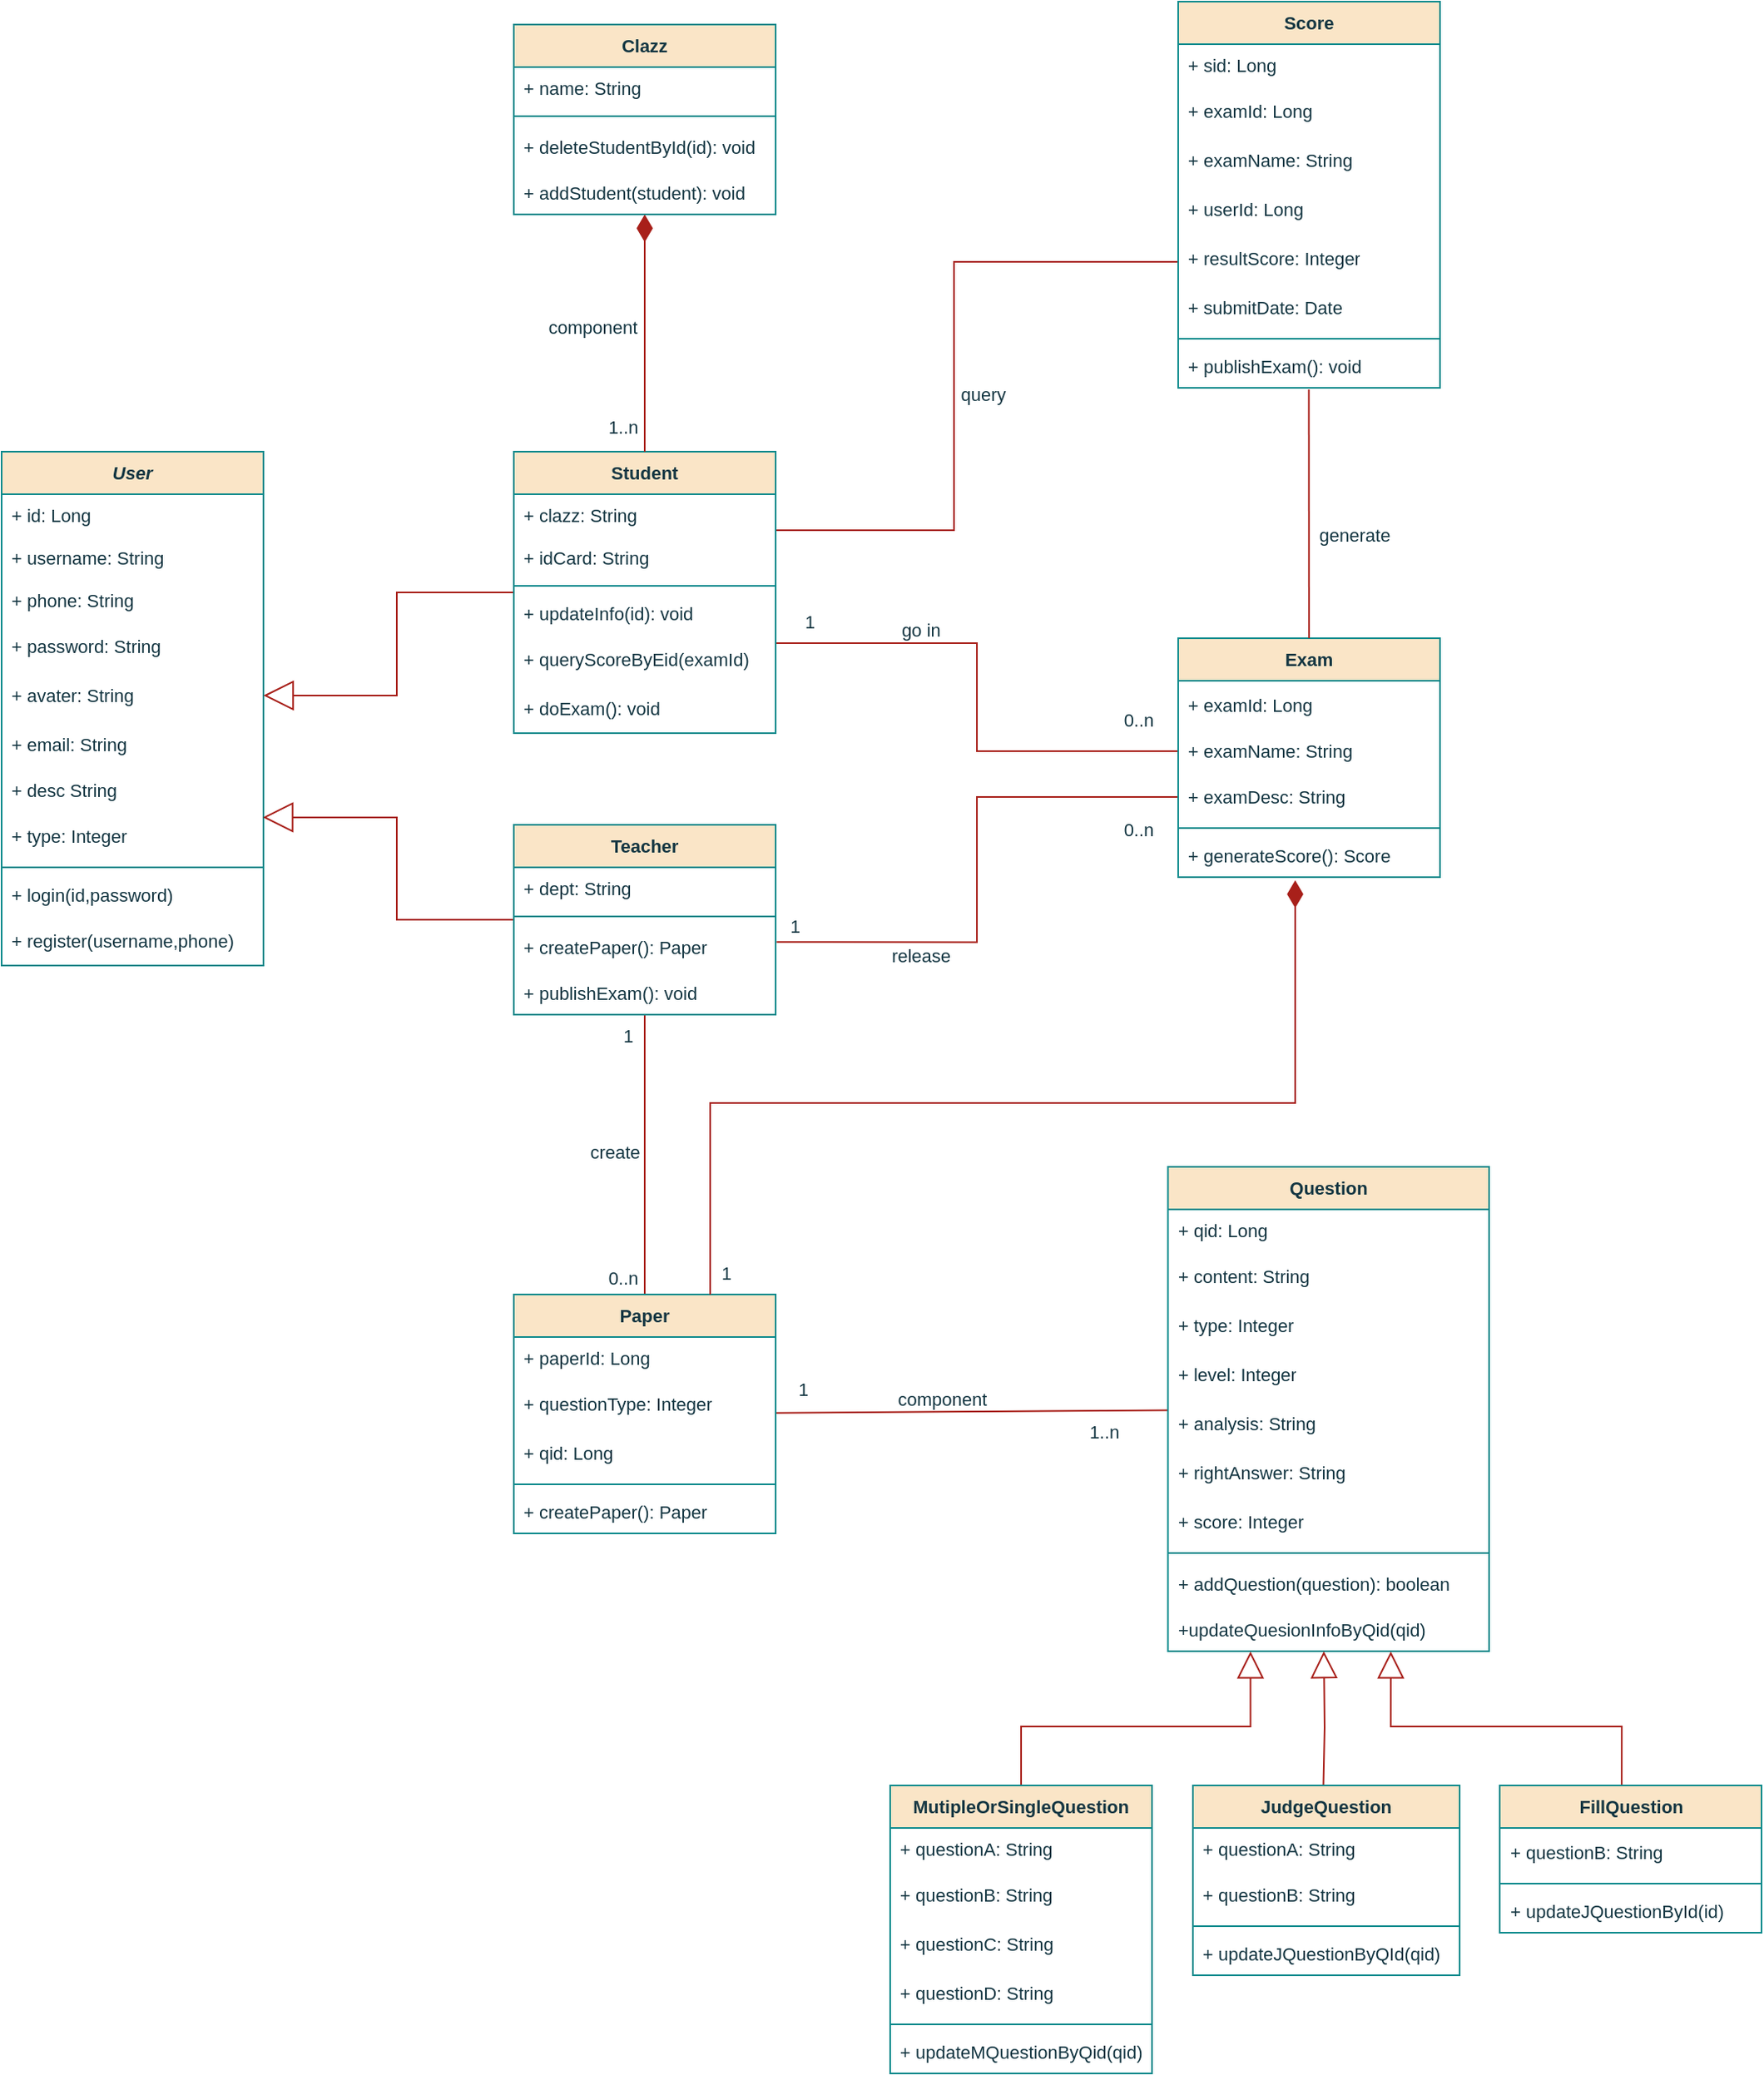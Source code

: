 <mxfile version="22.0.8" type="github">
  <diagram id="C5RBs43oDa-KdzZeNtuy" name="Page-1">
    <mxGraphModel dx="985" dy="979" grid="0" gridSize="10" guides="1" tooltips="1" connect="1" arrows="1" fold="1" page="0" pageScale="1" pageWidth="827" pageHeight="1169" math="0" shadow="0">
      <root>
        <mxCell id="WIyWlLk6GJQsqaUBKTNV-0" />
        <mxCell id="WIyWlLk6GJQsqaUBKTNV-1" parent="WIyWlLk6GJQsqaUBKTNV-0" />
        <mxCell id="zkfFHV4jXpPFQw0GAbJ--0" value="User" style="swimlane;fontStyle=3;align=center;verticalAlign=top;childLayout=stackLayout;horizontal=1;startSize=26;horizontalStack=0;resizeParent=1;resizeLast=0;collapsible=1;marginBottom=0;rounded=0;shadow=0;strokeWidth=1;fontSize=11;labelBackgroundColor=none;fillColor=#FAE5C7;strokeColor=#0F8B8D;fontColor=#143642;" parent="WIyWlLk6GJQsqaUBKTNV-1" vertex="1">
          <mxGeometry x="101" y="64" width="160" height="314" as="geometry">
            <mxRectangle x="280" y="110" width="160" height="26" as="alternateBounds" />
          </mxGeometry>
        </mxCell>
        <mxCell id="zkfFHV4jXpPFQw0GAbJ--1" value="+ id: Long" style="text;align=left;verticalAlign=top;spacingLeft=4;spacingRight=4;overflow=hidden;rotatable=0;points=[[0,0.5],[1,0.5]];portConstraint=eastwest;fontSize=11;rounded=0;labelBackgroundColor=none;fontColor=#143642;" parent="zkfFHV4jXpPFQw0GAbJ--0" vertex="1">
          <mxGeometry y="26" width="160" height="26" as="geometry" />
        </mxCell>
        <mxCell id="zkfFHV4jXpPFQw0GAbJ--2" value="+ username: String" style="text;align=left;verticalAlign=top;spacingLeft=4;spacingRight=4;overflow=hidden;rotatable=0;points=[[0,0.5],[1,0.5]];portConstraint=eastwest;rounded=0;shadow=0;html=0;fontSize=11;labelBackgroundColor=none;fontColor=#143642;" parent="zkfFHV4jXpPFQw0GAbJ--0" vertex="1">
          <mxGeometry y="52" width="160" height="26" as="geometry" />
        </mxCell>
        <mxCell id="zkfFHV4jXpPFQw0GAbJ--3" value="+ phone: String" style="text;align=left;verticalAlign=top;spacingLeft=4;spacingRight=4;overflow=hidden;rotatable=0;points=[[0,0.5],[1,0.5]];portConstraint=eastwest;rounded=0;shadow=0;html=0;fontSize=11;labelBackgroundColor=none;fontColor=#143642;" parent="zkfFHV4jXpPFQw0GAbJ--0" vertex="1">
          <mxGeometry y="78" width="160" height="26" as="geometry" />
        </mxCell>
        <mxCell id="CQEFL2mhmP3pLworNLFp-5" value="+ password: String" style="text;strokeColor=none;fillColor=none;align=left;verticalAlign=middle;spacingLeft=4;spacingRight=4;overflow=hidden;points=[[0,0.5],[1,0.5]];portConstraint=eastwest;rotatable=0;whiteSpace=wrap;html=1;fontSize=11;rounded=0;labelBackgroundColor=none;fontColor=#143642;" parent="zkfFHV4jXpPFQw0GAbJ--0" vertex="1">
          <mxGeometry y="104" width="160" height="30" as="geometry" />
        </mxCell>
        <mxCell id="CQEFL2mhmP3pLworNLFp-17" value="+ avater: String" style="text;strokeColor=none;fillColor=none;align=left;verticalAlign=middle;spacingLeft=4;spacingRight=4;overflow=hidden;points=[[0,0.5],[1,0.5]];portConstraint=eastwest;rotatable=0;whiteSpace=wrap;html=1;fontSize=11;rounded=0;labelBackgroundColor=none;fontColor=#143642;" parent="zkfFHV4jXpPFQw0GAbJ--0" vertex="1">
          <mxGeometry y="134" width="160" height="30" as="geometry" />
        </mxCell>
        <mxCell id="CQEFL2mhmP3pLworNLFp-18" value="+ email: String" style="text;strokeColor=none;fillColor=none;align=left;verticalAlign=middle;spacingLeft=4;spacingRight=4;overflow=hidden;points=[[0,0.5],[1,0.5]];portConstraint=eastwest;rotatable=0;whiteSpace=wrap;html=1;fontSize=11;rounded=0;labelBackgroundColor=none;fontColor=#143642;" parent="zkfFHV4jXpPFQw0GAbJ--0" vertex="1">
          <mxGeometry y="164" width="160" height="30" as="geometry" />
        </mxCell>
        <mxCell id="tEtHllRz7IMj_6NWPrq5-5" value="+ desc String" style="text;strokeColor=none;fillColor=none;align=left;verticalAlign=top;spacingLeft=4;spacingRight=4;overflow=hidden;rotatable=0;points=[[0,0.5],[1,0.5]];portConstraint=eastwest;whiteSpace=wrap;html=1;fontSize=11;rounded=0;labelBackgroundColor=none;fontColor=#143642;" vertex="1" parent="zkfFHV4jXpPFQw0GAbJ--0">
          <mxGeometry y="194" width="160" height="26" as="geometry" />
        </mxCell>
        <mxCell id="CQEFL2mhmP3pLworNLFp-26" value="+ type: Integer" style="text;strokeColor=none;fillColor=none;align=left;verticalAlign=middle;spacingLeft=4;spacingRight=4;overflow=hidden;points=[[0,0.5],[1,0.5]];portConstraint=eastwest;rotatable=0;whiteSpace=wrap;html=1;fontSize=11;rounded=0;labelBackgroundColor=none;fontColor=#143642;" parent="zkfFHV4jXpPFQw0GAbJ--0" vertex="1">
          <mxGeometry y="220" width="160" height="30" as="geometry" />
        </mxCell>
        <mxCell id="zkfFHV4jXpPFQw0GAbJ--4" value="" style="line;html=1;strokeWidth=1;align=left;verticalAlign=middle;spacingTop=-1;spacingLeft=3;spacingRight=3;rotatable=0;labelPosition=right;points=[];portConstraint=eastwest;fontSize=11;rounded=0;labelBackgroundColor=none;fillColor=#FAE5C7;strokeColor=#0F8B8D;fontColor=#143642;" parent="zkfFHV4jXpPFQw0GAbJ--0" vertex="1">
          <mxGeometry y="250" width="160" height="8" as="geometry" />
        </mxCell>
        <mxCell id="zkfFHV4jXpPFQw0GAbJ--5" value="+ login(id,password)" style="text;align=left;verticalAlign=top;spacingLeft=4;spacingRight=4;overflow=hidden;rotatable=0;points=[[0,0.5],[1,0.5]];portConstraint=eastwest;fontSize=11;rounded=0;labelBackgroundColor=none;fontColor=#143642;" parent="zkfFHV4jXpPFQw0GAbJ--0" vertex="1">
          <mxGeometry y="258" width="160" height="26" as="geometry" />
        </mxCell>
        <mxCell id="CQEFL2mhmP3pLworNLFp-4" value="+ register(username,phone)" style="text;strokeColor=none;fillColor=none;align=left;verticalAlign=middle;spacingLeft=4;spacingRight=4;overflow=hidden;points=[[0,0.5],[1,0.5]];portConstraint=eastwest;rotatable=0;whiteSpace=wrap;html=1;fontSize=11;rounded=0;labelBackgroundColor=none;fontColor=#143642;" parent="zkfFHV4jXpPFQw0GAbJ--0" vertex="1">
          <mxGeometry y="284" width="160" height="30" as="geometry" />
        </mxCell>
        <mxCell id="CQEFL2mhmP3pLworNLFp-35" style="edgeStyle=orthogonalEdgeStyle;shape=connector;rounded=0;orthogonalLoop=1;jettySize=auto;html=1;entryX=1;entryY=0.5;entryDx=0;entryDy=0;labelBackgroundColor=none;align=center;verticalAlign=middle;fontFamily=Helvetica;fontSize=11;fontColor=default;endArrow=block;endFill=0;endSize=16;strokeColor=#A8201A;" parent="WIyWlLk6GJQsqaUBKTNV-1" source="CQEFL2mhmP3pLworNLFp-8" target="CQEFL2mhmP3pLworNLFp-17" edge="1">
          <mxGeometry relative="1" as="geometry">
            <mxPoint x="274" y="228" as="targetPoint" />
          </mxGeometry>
        </mxCell>
        <mxCell id="tEtHllRz7IMj_6NWPrq5-14" style="edgeStyle=orthogonalEdgeStyle;shape=connector;rounded=0;orthogonalLoop=1;jettySize=auto;html=1;entryX=0;entryY=0.5;entryDx=0;entryDy=0;labelBackgroundColor=none;align=center;verticalAlign=middle;fontFamily=Helvetica;fontSize=11;fontColor=default;endArrow=none;endFill=0;strokeColor=#A8201A;" edge="1" parent="WIyWlLk6GJQsqaUBKTNV-1" source="CQEFL2mhmP3pLworNLFp-8" target="tEtHllRz7IMj_6NWPrq5-7">
          <mxGeometry relative="1" as="geometry">
            <Array as="points">
              <mxPoint x="697" y="181" />
              <mxPoint x="697" y="247" />
            </Array>
          </mxGeometry>
        </mxCell>
        <mxCell id="tEtHllRz7IMj_6NWPrq5-162" style="edgeStyle=orthogonalEdgeStyle;shape=connector;rounded=0;orthogonalLoop=1;jettySize=auto;html=1;labelBackgroundColor=none;align=left;verticalAlign=bottom;fontFamily=Helvetica;fontSize=11;fontColor=default;startArrow=none;startFill=0;endArrow=none;endFill=0;startSize=14;endSize=12;strokeColor=#A8201A;" edge="1" parent="WIyWlLk6GJQsqaUBKTNV-1" source="CQEFL2mhmP3pLworNLFp-8" target="tEtHllRz7IMj_6NWPrq5-149">
          <mxGeometry relative="1" as="geometry">
            <Array as="points">
              <mxPoint x="683" y="112" />
              <mxPoint x="683" y="-52" />
            </Array>
          </mxGeometry>
        </mxCell>
        <mxCell id="CQEFL2mhmP3pLworNLFp-8" value="Student" style="swimlane;fontStyle=1;align=center;verticalAlign=top;childLayout=stackLayout;horizontal=1;startSize=26;horizontalStack=0;resizeParent=1;resizeParentMax=0;resizeLast=0;collapsible=1;marginBottom=0;whiteSpace=wrap;html=1;fontSize=11;rounded=0;labelBackgroundColor=none;fillColor=#FAE5C7;strokeColor=#0F8B8D;fontColor=#143642;" parent="WIyWlLk6GJQsqaUBKTNV-1" vertex="1">
          <mxGeometry x="414" y="64" width="160" height="172" as="geometry" />
        </mxCell>
        <mxCell id="CQEFL2mhmP3pLworNLFp-9" value="+ clazz: String" style="text;strokeColor=none;fillColor=none;align=left;verticalAlign=top;spacingLeft=4;spacingRight=4;overflow=hidden;rotatable=0;points=[[0,0.5],[1,0.5]];portConstraint=eastwest;whiteSpace=wrap;html=1;fontSize=11;rounded=0;labelBackgroundColor=none;fontColor=#143642;" parent="CQEFL2mhmP3pLworNLFp-8" vertex="1">
          <mxGeometry y="26" width="160" height="26" as="geometry" />
        </mxCell>
        <mxCell id="CQEFL2mhmP3pLworNLFp-19" value="+ idCard: String" style="text;strokeColor=none;fillColor=none;align=left;verticalAlign=top;spacingLeft=4;spacingRight=4;overflow=hidden;rotatable=0;points=[[0,0.5],[1,0.5]];portConstraint=eastwest;whiteSpace=wrap;html=1;fontSize=11;rounded=0;labelBackgroundColor=none;fontColor=#143642;" parent="CQEFL2mhmP3pLworNLFp-8" vertex="1">
          <mxGeometry y="52" width="160" height="26" as="geometry" />
        </mxCell>
        <mxCell id="CQEFL2mhmP3pLworNLFp-10" value="" style="line;strokeWidth=1;fillColor=none;align=left;verticalAlign=middle;spacingTop=-1;spacingLeft=3;spacingRight=3;rotatable=0;labelPosition=right;points=[];portConstraint=eastwest;fontSize=11;rounded=0;labelBackgroundColor=none;strokeColor=#0F8B8D;fontColor=#143642;" parent="CQEFL2mhmP3pLworNLFp-8" vertex="1">
          <mxGeometry y="78" width="160" height="8" as="geometry" />
        </mxCell>
        <mxCell id="CQEFL2mhmP3pLworNLFp-11" value="+ updateInfo(id): void" style="text;strokeColor=none;fillColor=none;align=left;verticalAlign=top;spacingLeft=4;spacingRight=4;overflow=hidden;rotatable=0;points=[[0,0.5],[1,0.5]];portConstraint=eastwest;whiteSpace=wrap;html=1;fontSize=11;rounded=0;labelBackgroundColor=none;fontColor=#143642;" parent="CQEFL2mhmP3pLworNLFp-8" vertex="1">
          <mxGeometry y="86" width="160" height="26" as="geometry" />
        </mxCell>
        <mxCell id="tEtHllRz7IMj_6NWPrq5-161" value="+ queryScoreByEid(examId)" style="text;strokeColor=none;fillColor=none;align=left;verticalAlign=middle;spacingLeft=4;spacingRight=4;overflow=hidden;points=[[0,0.5],[1,0.5]];portConstraint=eastwest;rotatable=0;whiteSpace=wrap;html=1;fontSize=11;fontFamily=Helvetica;rounded=0;labelBackgroundColor=none;fontColor=#143642;" vertex="1" parent="CQEFL2mhmP3pLworNLFp-8">
          <mxGeometry y="112" width="160" height="30" as="geometry" />
        </mxCell>
        <mxCell id="tEtHllRz7IMj_6NWPrq5-0" value="+ doExam(): void" style="text;strokeColor=none;fillColor=none;align=left;verticalAlign=middle;spacingLeft=4;spacingRight=4;overflow=hidden;points=[[0,0.5],[1,0.5]];portConstraint=eastwest;rotatable=0;whiteSpace=wrap;html=1;fontSize=11;rounded=0;labelBackgroundColor=none;fontColor=#143642;" vertex="1" parent="CQEFL2mhmP3pLworNLFp-8">
          <mxGeometry y="142" width="160" height="30" as="geometry" />
        </mxCell>
        <mxCell id="CQEFL2mhmP3pLworNLFp-34" style="edgeStyle=orthogonalEdgeStyle;shape=connector;rounded=0;orthogonalLoop=1;jettySize=auto;html=1;entryX=0.998;entryY=0.115;entryDx=0;entryDy=0;labelBackgroundColor=none;align=center;verticalAlign=middle;fontFamily=Helvetica;fontSize=11;fontColor=default;endArrow=block;endFill=0;endSize=16;entryPerimeter=0;strokeColor=#A8201A;" parent="WIyWlLk6GJQsqaUBKTNV-1" source="CQEFL2mhmP3pLworNLFp-20" target="CQEFL2mhmP3pLworNLFp-26" edge="1">
          <mxGeometry relative="1" as="geometry" />
        </mxCell>
        <mxCell id="tEtHllRz7IMj_6NWPrq5-29" style="shape=connector;rounded=0;orthogonalLoop=1;jettySize=auto;html=1;entryX=0;entryY=0.5;entryDx=0;entryDy=0;labelBackgroundColor=none;align=left;verticalAlign=bottom;fontFamily=Helvetica;fontSize=11;fontColor=default;startArrow=none;startFill=0;endArrow=none;startSize=14;endSize=12;exitX=1.004;exitY=0.389;exitDx=0;exitDy=0;exitPerimeter=0;endFill=0;edgeStyle=orthogonalEdgeStyle;strokeColor=#A8201A;" edge="1" parent="WIyWlLk6GJQsqaUBKTNV-1" source="tEtHllRz7IMj_6NWPrq5-74" target="tEtHllRz7IMj_6NWPrq5-12">
          <mxGeometry relative="1" as="geometry" />
        </mxCell>
        <mxCell id="tEtHllRz7IMj_6NWPrq5-75" style="edgeStyle=none;shape=connector;rounded=0;orthogonalLoop=1;jettySize=auto;html=1;entryX=0.5;entryY=0;entryDx=0;entryDy=0;labelBackgroundColor=none;align=left;verticalAlign=bottom;fontFamily=Helvetica;fontSize=11;fontColor=default;startArrow=none;startFill=0;endArrow=none;endFill=0;startSize=14;endSize=12;strokeColor=#A8201A;" edge="1" parent="WIyWlLk6GJQsqaUBKTNV-1" source="CQEFL2mhmP3pLworNLFp-20" target="tEtHllRz7IMj_6NWPrq5-67">
          <mxGeometry relative="1" as="geometry" />
        </mxCell>
        <mxCell id="CQEFL2mhmP3pLworNLFp-20" value="Teacher" style="swimlane;fontStyle=1;align=center;verticalAlign=top;childLayout=stackLayout;horizontal=1;startSize=26;horizontalStack=0;resizeParent=1;resizeParentMax=0;resizeLast=0;collapsible=1;marginBottom=0;whiteSpace=wrap;html=1;fontSize=11;rounded=0;labelBackgroundColor=none;fillColor=#FAE5C7;strokeColor=#0F8B8D;fontColor=#143642;" parent="WIyWlLk6GJQsqaUBKTNV-1" vertex="1">
          <mxGeometry x="414" y="292" width="160" height="116" as="geometry" />
        </mxCell>
        <mxCell id="CQEFL2mhmP3pLworNLFp-21" value="+ dept: String" style="text;strokeColor=none;fillColor=none;align=left;verticalAlign=top;spacingLeft=4;spacingRight=4;overflow=hidden;rotatable=0;points=[[0,0.5],[1,0.5]];portConstraint=eastwest;whiteSpace=wrap;html=1;fontSize=11;rounded=0;labelBackgroundColor=none;fontColor=#143642;" parent="CQEFL2mhmP3pLworNLFp-20" vertex="1">
          <mxGeometry y="26" width="160" height="26" as="geometry" />
        </mxCell>
        <mxCell id="CQEFL2mhmP3pLworNLFp-22" value="" style="line;strokeWidth=1;fillColor=none;align=left;verticalAlign=middle;spacingTop=-1;spacingLeft=3;spacingRight=3;rotatable=0;labelPosition=right;points=[];portConstraint=eastwest;fontSize=11;rounded=0;labelBackgroundColor=none;strokeColor=#0F8B8D;fontColor=#143642;" parent="CQEFL2mhmP3pLworNLFp-20" vertex="1">
          <mxGeometry y="52" width="160" height="8" as="geometry" />
        </mxCell>
        <mxCell id="tEtHllRz7IMj_6NWPrq5-74" value="+ createPaper(): Paper" style="text;strokeColor=none;fillColor=none;align=left;verticalAlign=middle;spacingLeft=4;spacingRight=4;overflow=hidden;points=[[0,0.5],[1,0.5]];portConstraint=eastwest;rotatable=0;whiteSpace=wrap;html=1;fontSize=11;fontFamily=Helvetica;rounded=0;labelBackgroundColor=none;fontColor=#143642;" vertex="1" parent="CQEFL2mhmP3pLworNLFp-20">
          <mxGeometry y="60" width="160" height="30" as="geometry" />
        </mxCell>
        <mxCell id="CQEFL2mhmP3pLworNLFp-23" value="+ publishExam(): void" style="text;strokeColor=none;fillColor=none;align=left;verticalAlign=top;spacingLeft=4;spacingRight=4;overflow=hidden;rotatable=0;points=[[0,0.5],[1,0.5]];portConstraint=eastwest;whiteSpace=wrap;html=1;fontSize=11;rounded=0;labelBackgroundColor=none;fontColor=#143642;" parent="CQEFL2mhmP3pLworNLFp-20" vertex="1">
          <mxGeometry y="90" width="160" height="26" as="geometry" />
        </mxCell>
        <mxCell id="tEtHllRz7IMj_6NWPrq5-6" value="Exam" style="swimlane;fontStyle=1;align=center;verticalAlign=top;childLayout=stackLayout;horizontal=1;startSize=26;horizontalStack=0;resizeParent=1;resizeParentMax=0;resizeLast=0;collapsible=1;marginBottom=0;whiteSpace=wrap;html=1;fontSize=11;rounded=0;labelBackgroundColor=none;fillColor=#FAE5C7;strokeColor=#0F8B8D;fontColor=#143642;" vertex="1" parent="WIyWlLk6GJQsqaUBKTNV-1">
          <mxGeometry x="820" y="178" width="160" height="146" as="geometry" />
        </mxCell>
        <mxCell id="tEtHllRz7IMj_6NWPrq5-10" value="+ examId: Long" style="text;strokeColor=none;fillColor=none;align=left;verticalAlign=middle;spacingLeft=4;spacingRight=4;overflow=hidden;points=[[0,0.5],[1,0.5]];portConstraint=eastwest;rotatable=0;whiteSpace=wrap;html=1;fontSize=11;fontFamily=Helvetica;rounded=0;labelBackgroundColor=none;fontColor=#143642;" vertex="1" parent="tEtHllRz7IMj_6NWPrq5-6">
          <mxGeometry y="26" width="160" height="30" as="geometry" />
        </mxCell>
        <mxCell id="tEtHllRz7IMj_6NWPrq5-7" value="+ examName: String" style="text;strokeColor=none;fillColor=none;align=left;verticalAlign=top;spacingLeft=4;spacingRight=4;overflow=hidden;rotatable=0;points=[[0,0.5],[1,0.5]];portConstraint=eastwest;whiteSpace=wrap;html=1;fontSize=11;rounded=0;labelBackgroundColor=none;fontColor=#143642;" vertex="1" parent="tEtHllRz7IMj_6NWPrq5-6">
          <mxGeometry y="56" width="160" height="26" as="geometry" />
        </mxCell>
        <mxCell id="tEtHllRz7IMj_6NWPrq5-12" value="+ examDesc: String" style="text;strokeColor=none;fillColor=none;align=left;verticalAlign=middle;spacingLeft=4;spacingRight=4;overflow=hidden;points=[[0,0.5],[1,0.5]];portConstraint=eastwest;rotatable=0;whiteSpace=wrap;html=1;fontSize=11;fontFamily=Helvetica;rounded=0;labelBackgroundColor=none;fontColor=#143642;" vertex="1" parent="tEtHllRz7IMj_6NWPrq5-6">
          <mxGeometry y="82" width="160" height="30" as="geometry" />
        </mxCell>
        <mxCell id="tEtHllRz7IMj_6NWPrq5-8" value="" style="line;strokeWidth=1;fillColor=none;align=left;verticalAlign=middle;spacingTop=-1;spacingLeft=3;spacingRight=3;rotatable=0;labelPosition=right;points=[];portConstraint=eastwest;fontSize=11;rounded=0;labelBackgroundColor=none;strokeColor=#0F8B8D;fontColor=#143642;" vertex="1" parent="tEtHllRz7IMj_6NWPrq5-6">
          <mxGeometry y="112" width="160" height="8" as="geometry" />
        </mxCell>
        <mxCell id="tEtHllRz7IMj_6NWPrq5-9" value="+ generateScore(): Score" style="text;strokeColor=none;fillColor=none;align=left;verticalAlign=top;spacingLeft=4;spacingRight=4;overflow=hidden;rotatable=0;points=[[0,0.5],[1,0.5]];portConstraint=eastwest;whiteSpace=wrap;html=1;fontSize=11;rounded=0;labelBackgroundColor=none;fontColor=#143642;" vertex="1" parent="tEtHllRz7IMj_6NWPrq5-6">
          <mxGeometry y="120" width="160" height="26" as="geometry" />
        </mxCell>
        <mxCell id="tEtHllRz7IMj_6NWPrq5-15" value="1" style="text;html=1;strokeColor=none;fillColor=none;align=center;verticalAlign=middle;whiteSpace=wrap;rounded=0;fontSize=11;fontFamily=Helvetica;labelBackgroundColor=none;fontColor=#143642;" vertex="1" parent="WIyWlLk6GJQsqaUBKTNV-1">
          <mxGeometry x="565" y="153" width="60" height="30" as="geometry" />
        </mxCell>
        <mxCell id="tEtHllRz7IMj_6NWPrq5-16" value="0..n" style="text;html=1;strokeColor=none;fillColor=none;align=center;verticalAlign=middle;whiteSpace=wrap;rounded=0;fontSize=11;fontFamily=Helvetica;labelBackgroundColor=none;fontColor=#143642;" vertex="1" parent="WIyWlLk6GJQsqaUBKTNV-1">
          <mxGeometry x="766" y="213" width="60" height="30" as="geometry" />
        </mxCell>
        <mxCell id="tEtHllRz7IMj_6NWPrq5-26" style="edgeStyle=orthogonalEdgeStyle;shape=connector;rounded=0;orthogonalLoop=1;jettySize=auto;html=1;labelBackgroundColor=none;align=left;verticalAlign=bottom;fontFamily=Helvetica;fontSize=11;fontColor=default;startArrow=diamondThin;startFill=1;endArrow=none;startSize=14;endSize=12;endFill=0;strokeColor=#A8201A;" edge="1" parent="WIyWlLk6GJQsqaUBKTNV-1" source="tEtHllRz7IMj_6NWPrq5-17" target="CQEFL2mhmP3pLworNLFp-8">
          <mxGeometry relative="1" as="geometry" />
        </mxCell>
        <mxCell id="tEtHllRz7IMj_6NWPrq5-17" value="Clazz" style="swimlane;fontStyle=1;align=center;verticalAlign=top;childLayout=stackLayout;horizontal=1;startSize=26;horizontalStack=0;resizeParent=1;resizeParentMax=0;resizeLast=0;collapsible=1;marginBottom=0;whiteSpace=wrap;html=1;fontSize=11;rounded=0;labelBackgroundColor=none;fillColor=#FAE5C7;strokeColor=#0F8B8D;fontColor=#143642;" vertex="1" parent="WIyWlLk6GJQsqaUBKTNV-1">
          <mxGeometry x="414" y="-197" width="160" height="116" as="geometry" />
        </mxCell>
        <mxCell id="tEtHllRz7IMj_6NWPrq5-18" value="+ name: String" style="text;strokeColor=none;fillColor=none;align=left;verticalAlign=top;spacingLeft=4;spacingRight=4;overflow=hidden;rotatable=0;points=[[0,0.5],[1,0.5]];portConstraint=eastwest;whiteSpace=wrap;html=1;fontSize=11;rounded=0;labelBackgroundColor=none;fontColor=#143642;" vertex="1" parent="tEtHllRz7IMj_6NWPrq5-17">
          <mxGeometry y="26" width="160" height="26" as="geometry" />
        </mxCell>
        <mxCell id="tEtHllRz7IMj_6NWPrq5-19" value="" style="line;strokeWidth=1;fillColor=none;align=left;verticalAlign=middle;spacingTop=-1;spacingLeft=3;spacingRight=3;rotatable=0;labelPosition=right;points=[];portConstraint=eastwest;fontSize=11;rounded=0;labelBackgroundColor=none;strokeColor=#0F8B8D;fontColor=#143642;" vertex="1" parent="tEtHllRz7IMj_6NWPrq5-17">
          <mxGeometry y="52" width="160" height="8" as="geometry" />
        </mxCell>
        <mxCell id="tEtHllRz7IMj_6NWPrq5-21" value="+ deleteStudentById(id): void" style="text;strokeColor=none;fillColor=none;align=left;verticalAlign=middle;spacingLeft=4;spacingRight=4;overflow=hidden;points=[[0,0.5],[1,0.5]];portConstraint=eastwest;rotatable=0;whiteSpace=wrap;html=1;fontSize=11;fontFamily=Helvetica;rounded=0;labelBackgroundColor=none;fontColor=#143642;" vertex="1" parent="tEtHllRz7IMj_6NWPrq5-17">
          <mxGeometry y="60" width="160" height="30" as="geometry" />
        </mxCell>
        <mxCell id="tEtHllRz7IMj_6NWPrq5-20" value="+ addStudent(student): void" style="text;strokeColor=none;fillColor=none;align=left;verticalAlign=top;spacingLeft=4;spacingRight=4;overflow=hidden;rotatable=0;points=[[0,0.5],[1,0.5]];portConstraint=eastwest;whiteSpace=wrap;html=1;fontSize=11;rounded=0;labelBackgroundColor=none;fontColor=#143642;" vertex="1" parent="tEtHllRz7IMj_6NWPrq5-17">
          <mxGeometry y="90" width="160" height="26" as="geometry" />
        </mxCell>
        <mxCell id="tEtHllRz7IMj_6NWPrq5-28" value="1..n" style="text;html=1;strokeColor=none;fillColor=none;align=center;verticalAlign=middle;whiteSpace=wrap;rounded=0;fontSize=11;fontFamily=Helvetica;labelBackgroundColor=none;fontColor=#143642;" vertex="1" parent="WIyWlLk6GJQsqaUBKTNV-1">
          <mxGeometry x="451" y="34" width="60" height="30" as="geometry" />
        </mxCell>
        <mxCell id="tEtHllRz7IMj_6NWPrq5-79" style="edgeStyle=none;shape=connector;rounded=0;orthogonalLoop=1;jettySize=auto;html=1;labelBackgroundColor=none;align=left;verticalAlign=bottom;fontFamily=Helvetica;fontSize=11;fontColor=default;startArrow=none;startFill=0;endArrow=none;endFill=0;startSize=14;endSize=12;strokeColor=#A8201A;" edge="1" parent="WIyWlLk6GJQsqaUBKTNV-1" source="tEtHllRz7IMj_6NWPrq5-67" target="tEtHllRz7IMj_6NWPrq5-30">
          <mxGeometry relative="1" as="geometry" />
        </mxCell>
        <mxCell id="tEtHllRz7IMj_6NWPrq5-67" value="Paper" style="swimlane;fontStyle=1;align=center;verticalAlign=top;childLayout=stackLayout;horizontal=1;startSize=26;horizontalStack=0;resizeParent=1;resizeParentMax=0;resizeLast=0;collapsible=1;marginBottom=0;whiteSpace=wrap;html=1;fontSize=11;rounded=0;labelBackgroundColor=none;fillColor=#FAE5C7;strokeColor=#0F8B8D;fontColor=#143642;" vertex="1" parent="WIyWlLk6GJQsqaUBKTNV-1">
          <mxGeometry x="414" y="579" width="160" height="146" as="geometry" />
        </mxCell>
        <mxCell id="tEtHllRz7IMj_6NWPrq5-68" value="+ paperId: Long" style="text;strokeColor=none;fillColor=none;align=left;verticalAlign=top;spacingLeft=4;spacingRight=4;overflow=hidden;rotatable=0;points=[[0,0.5],[1,0.5]];portConstraint=eastwest;whiteSpace=wrap;html=1;fontSize=11;rounded=0;labelBackgroundColor=none;fontColor=#143642;" vertex="1" parent="tEtHllRz7IMj_6NWPrq5-67">
          <mxGeometry y="26" width="160" height="26" as="geometry" />
        </mxCell>
        <mxCell id="tEtHllRz7IMj_6NWPrq5-72" value="+ questionType: Integer" style="text;strokeColor=none;fillColor=none;align=left;verticalAlign=middle;spacingLeft=4;spacingRight=4;overflow=hidden;points=[[0,0.5],[1,0.5]];portConstraint=eastwest;rotatable=0;whiteSpace=wrap;html=1;fontSize=11;fontFamily=Helvetica;rounded=0;labelBackgroundColor=none;fontColor=#143642;" vertex="1" parent="tEtHllRz7IMj_6NWPrq5-67">
          <mxGeometry y="52" width="160" height="30" as="geometry" />
        </mxCell>
        <mxCell id="tEtHllRz7IMj_6NWPrq5-73" value="+&amp;nbsp;qid: Long" style="text;strokeColor=none;fillColor=none;align=left;verticalAlign=middle;spacingLeft=4;spacingRight=4;overflow=hidden;points=[[0,0.5],[1,0.5]];portConstraint=eastwest;rotatable=0;whiteSpace=wrap;html=1;fontSize=11;fontFamily=Helvetica;rounded=0;labelBackgroundColor=none;fontColor=#143642;" vertex="1" parent="tEtHllRz7IMj_6NWPrq5-67">
          <mxGeometry y="82" width="160" height="30" as="geometry" />
        </mxCell>
        <mxCell id="tEtHllRz7IMj_6NWPrq5-69" value="" style="line;strokeWidth=1;fillColor=none;align=left;verticalAlign=middle;spacingTop=-1;spacingLeft=3;spacingRight=3;rotatable=0;labelPosition=right;points=[];portConstraint=eastwest;fontSize=11;rounded=0;labelBackgroundColor=none;strokeColor=#0F8B8D;fontColor=#143642;" vertex="1" parent="tEtHllRz7IMj_6NWPrq5-67">
          <mxGeometry y="112" width="160" height="8" as="geometry" />
        </mxCell>
        <mxCell id="tEtHllRz7IMj_6NWPrq5-70" value="+ createPaper(): Paper" style="text;strokeColor=none;fillColor=none;align=left;verticalAlign=top;spacingLeft=4;spacingRight=4;overflow=hidden;rotatable=0;points=[[0,0.5],[1,0.5]];portConstraint=eastwest;whiteSpace=wrap;html=1;fontSize=11;rounded=0;labelBackgroundColor=none;fontColor=#143642;" vertex="1" parent="tEtHllRz7IMj_6NWPrq5-67">
          <mxGeometry y="120" width="160" height="26" as="geometry" />
        </mxCell>
        <mxCell id="tEtHllRz7IMj_6NWPrq5-30" value="Question" style="swimlane;fontStyle=1;align=center;verticalAlign=top;childLayout=stackLayout;horizontal=1;startSize=26;horizontalStack=0;resizeParent=1;resizeParentMax=0;resizeLast=0;collapsible=1;marginBottom=0;whiteSpace=wrap;html=1;fontSize=11;rounded=0;labelBackgroundColor=none;fillColor=#FAE5C7;strokeColor=#0F8B8D;fontColor=#143642;" vertex="1" parent="WIyWlLk6GJQsqaUBKTNV-1">
          <mxGeometry x="813.75" y="501" width="196.25" height="296" as="geometry" />
        </mxCell>
        <mxCell id="tEtHllRz7IMj_6NWPrq5-31" value="+ qid: Long" style="text;strokeColor=none;fillColor=none;align=left;verticalAlign=top;spacingLeft=4;spacingRight=4;overflow=hidden;rotatable=0;points=[[0,0.5],[1,0.5]];portConstraint=eastwest;whiteSpace=wrap;html=1;fontSize=11;rounded=0;labelBackgroundColor=none;fontColor=#143642;" vertex="1" parent="tEtHllRz7IMj_6NWPrq5-30">
          <mxGeometry y="26" width="196.25" height="26" as="geometry" />
        </mxCell>
        <mxCell id="tEtHllRz7IMj_6NWPrq5-34" value="+ content: String" style="text;strokeColor=none;fillColor=none;align=left;verticalAlign=middle;spacingLeft=4;spacingRight=4;overflow=hidden;points=[[0,0.5],[1,0.5]];portConstraint=eastwest;rotatable=0;whiteSpace=wrap;html=1;fontSize=11;fontFamily=Helvetica;rounded=0;labelBackgroundColor=none;fontColor=#143642;" vertex="1" parent="tEtHllRz7IMj_6NWPrq5-30">
          <mxGeometry y="52" width="196.25" height="30" as="geometry" />
        </mxCell>
        <mxCell id="tEtHllRz7IMj_6NWPrq5-35" value="+ type: Integer" style="text;strokeColor=none;fillColor=none;align=left;verticalAlign=middle;spacingLeft=4;spacingRight=4;overflow=hidden;points=[[0,0.5],[1,0.5]];portConstraint=eastwest;rotatable=0;whiteSpace=wrap;html=1;fontSize=11;fontFamily=Helvetica;rounded=0;labelBackgroundColor=none;fontColor=#143642;" vertex="1" parent="tEtHllRz7IMj_6NWPrq5-30">
          <mxGeometry y="82" width="196.25" height="30" as="geometry" />
        </mxCell>
        <mxCell id="tEtHllRz7IMj_6NWPrq5-36" value="+ level: Integer" style="text;strokeColor=none;fillColor=none;align=left;verticalAlign=middle;spacingLeft=4;spacingRight=4;overflow=hidden;points=[[0,0.5],[1,0.5]];portConstraint=eastwest;rotatable=0;whiteSpace=wrap;html=1;fontSize=11;fontFamily=Helvetica;rounded=0;labelBackgroundColor=none;fontColor=#143642;" vertex="1" parent="tEtHllRz7IMj_6NWPrq5-30">
          <mxGeometry y="112" width="196.25" height="30" as="geometry" />
        </mxCell>
        <mxCell id="tEtHllRz7IMj_6NWPrq5-39" value="+ analysis: String" style="text;strokeColor=none;fillColor=none;align=left;verticalAlign=middle;spacingLeft=4;spacingRight=4;overflow=hidden;points=[[0,0.5],[1,0.5]];portConstraint=eastwest;rotatable=0;whiteSpace=wrap;html=1;fontSize=11;fontFamily=Helvetica;rounded=0;labelBackgroundColor=none;fontColor=#143642;" vertex="1" parent="tEtHllRz7IMj_6NWPrq5-30">
          <mxGeometry y="142" width="196.25" height="30" as="geometry" />
        </mxCell>
        <mxCell id="tEtHllRz7IMj_6NWPrq5-38" value="+ rightAnswer: String" style="text;strokeColor=none;fillColor=none;align=left;verticalAlign=middle;spacingLeft=4;spacingRight=4;overflow=hidden;points=[[0,0.5],[1,0.5]];portConstraint=eastwest;rotatable=0;whiteSpace=wrap;html=1;fontSize=11;fontFamily=Helvetica;rounded=0;labelBackgroundColor=none;fontColor=#143642;" vertex="1" parent="tEtHllRz7IMj_6NWPrq5-30">
          <mxGeometry y="172" width="196.25" height="30" as="geometry" />
        </mxCell>
        <mxCell id="tEtHllRz7IMj_6NWPrq5-41" value="+ score: Integer" style="text;strokeColor=none;fillColor=none;align=left;verticalAlign=middle;spacingLeft=4;spacingRight=4;overflow=hidden;points=[[0,0.5],[1,0.5]];portConstraint=eastwest;rotatable=0;whiteSpace=wrap;html=1;fontSize=11;fontFamily=Helvetica;rounded=0;labelBackgroundColor=none;fontColor=#143642;" vertex="1" parent="tEtHllRz7IMj_6NWPrq5-30">
          <mxGeometry y="202" width="196.25" height="30" as="geometry" />
        </mxCell>
        <mxCell id="tEtHllRz7IMj_6NWPrq5-32" value="" style="line;strokeWidth=1;fillColor=none;align=left;verticalAlign=middle;spacingTop=-1;spacingLeft=3;spacingRight=3;rotatable=0;labelPosition=right;points=[];portConstraint=eastwest;fontSize=11;rounded=0;labelBackgroundColor=none;strokeColor=#0F8B8D;fontColor=#143642;" vertex="1" parent="tEtHllRz7IMj_6NWPrq5-30">
          <mxGeometry y="232" width="196.25" height="8" as="geometry" />
        </mxCell>
        <mxCell id="tEtHllRz7IMj_6NWPrq5-42" value="+ addQuestion(question): boolean" style="text;strokeColor=none;fillColor=none;align=left;verticalAlign=middle;spacingLeft=4;spacingRight=4;overflow=hidden;points=[[0,0.5],[1,0.5]];portConstraint=eastwest;rotatable=0;whiteSpace=wrap;html=1;fontSize=11;fontFamily=Helvetica;rounded=0;labelBackgroundColor=none;fontColor=#143642;" vertex="1" parent="tEtHllRz7IMj_6NWPrq5-30">
          <mxGeometry y="240" width="196.25" height="30" as="geometry" />
        </mxCell>
        <mxCell id="tEtHllRz7IMj_6NWPrq5-33" value="+updateQuesionInfoByQid(qid)" style="text;strokeColor=none;fillColor=none;align=left;verticalAlign=top;spacingLeft=4;spacingRight=4;overflow=hidden;rotatable=0;points=[[0,0.5],[1,0.5]];portConstraint=eastwest;whiteSpace=wrap;html=1;fontSize=11;rounded=0;labelBackgroundColor=none;fontColor=#143642;" vertex="1" parent="tEtHllRz7IMj_6NWPrq5-30">
          <mxGeometry y="270" width="196.25" height="26" as="geometry" />
        </mxCell>
        <mxCell id="tEtHllRz7IMj_6NWPrq5-48" style="edgeStyle=orthogonalEdgeStyle;shape=connector;rounded=0;orthogonalLoop=1;jettySize=auto;html=1;entryX=0.5;entryY=0;entryDx=0;entryDy=0;labelBackgroundColor=none;align=left;verticalAlign=bottom;fontFamily=Helvetica;fontSize=11;fontColor=default;startArrow=block;startFill=0;endArrow=none;endFill=0;startSize=14;endSize=12;exitX=0.257;exitY=1.004;exitDx=0;exitDy=0;exitPerimeter=0;strokeColor=#A8201A;" edge="1" parent="WIyWlLk6GJQsqaUBKTNV-1" source="tEtHllRz7IMj_6NWPrq5-33" target="tEtHllRz7IMj_6NWPrq5-44">
          <mxGeometry relative="1" as="geometry">
            <mxPoint x="860.5" y="788" as="sourcePoint" />
          </mxGeometry>
        </mxCell>
        <mxCell id="tEtHllRz7IMj_6NWPrq5-60" style="edgeStyle=orthogonalEdgeStyle;shape=connector;rounded=0;orthogonalLoop=1;jettySize=auto;html=1;entryX=0.489;entryY=0.014;entryDx=0;entryDy=0;labelBackgroundColor=none;align=left;verticalAlign=bottom;fontFamily=Helvetica;fontSize=11;fontColor=default;startArrow=block;startFill=0;endArrow=none;endFill=0;startSize=14;endSize=12;entryPerimeter=0;strokeColor=#A8201A;" edge="1" parent="WIyWlLk6GJQsqaUBKTNV-1" target="tEtHllRz7IMj_6NWPrq5-52">
          <mxGeometry relative="1" as="geometry">
            <mxPoint x="909" y="797" as="sourcePoint" />
            <mxPoint x="909" y="875" as="targetPoint" />
          </mxGeometry>
        </mxCell>
        <mxCell id="tEtHllRz7IMj_6NWPrq5-66" style="edgeStyle=orthogonalEdgeStyle;shape=connector;rounded=0;orthogonalLoop=1;jettySize=auto;html=1;entryX=0.466;entryY=0.014;entryDx=0;entryDy=0;labelBackgroundColor=none;align=left;verticalAlign=bottom;fontFamily=Helvetica;fontSize=11;fontColor=default;startArrow=block;startFill=0;endArrow=none;endFill=0;startSize=14;endSize=12;entryPerimeter=0;exitX=0.694;exitY=1.004;exitDx=0;exitDy=0;exitPerimeter=0;strokeColor=#A8201A;" edge="1" parent="WIyWlLk6GJQsqaUBKTNV-1" source="tEtHllRz7IMj_6NWPrq5-33" target="tEtHllRz7IMj_6NWPrq5-61">
          <mxGeometry relative="1" as="geometry">
            <mxPoint x="974" y="837" as="sourcePoint" />
            <mxPoint x="1113.5" y="896" as="targetPoint" />
          </mxGeometry>
        </mxCell>
        <mxCell id="tEtHllRz7IMj_6NWPrq5-80" value="0..n" style="text;html=1;strokeColor=none;fillColor=none;align=center;verticalAlign=middle;whiteSpace=wrap;rounded=0;fontSize=11;fontFamily=Helvetica;labelBackgroundColor=none;fontColor=#143642;" vertex="1" parent="WIyWlLk6GJQsqaUBKTNV-1">
          <mxGeometry x="451" y="554" width="60" height="30" as="geometry" />
        </mxCell>
        <mxCell id="tEtHllRz7IMj_6NWPrq5-136" value="1" style="text;html=1;strokeColor=none;fillColor=none;align=center;verticalAlign=middle;whiteSpace=wrap;rounded=0;fontSize=11;fontFamily=Helvetica;labelBackgroundColor=none;fontColor=#143642;" vertex="1" parent="WIyWlLk6GJQsqaUBKTNV-1">
          <mxGeometry x="561" y="622" width="60" height="30" as="geometry" />
        </mxCell>
        <mxCell id="tEtHllRz7IMj_6NWPrq5-137" value="1" style="text;html=1;strokeColor=none;fillColor=none;align=center;verticalAlign=middle;whiteSpace=wrap;rounded=0;fontSize=11;fontFamily=Helvetica;labelBackgroundColor=none;fontColor=#143642;" vertex="1" parent="WIyWlLk6GJQsqaUBKTNV-1">
          <mxGeometry x="454" y="406" width="60" height="30" as="geometry" />
        </mxCell>
        <mxCell id="tEtHllRz7IMj_6NWPrq5-138" value="1" style="text;html=1;strokeColor=none;fillColor=none;align=center;verticalAlign=middle;whiteSpace=wrap;rounded=0;fontSize=11;fontFamily=Helvetica;labelBackgroundColor=none;fontColor=#143642;" vertex="1" parent="WIyWlLk6GJQsqaUBKTNV-1">
          <mxGeometry x="556" y="339" width="60" height="30" as="geometry" />
        </mxCell>
        <mxCell id="tEtHllRz7IMj_6NWPrq5-139" value="0..n" style="text;html=1;strokeColor=none;fillColor=none;align=center;verticalAlign=middle;whiteSpace=wrap;rounded=0;fontSize=11;fontFamily=Helvetica;labelBackgroundColor=none;fontColor=#143642;" vertex="1" parent="WIyWlLk6GJQsqaUBKTNV-1">
          <mxGeometry x="766" y="280" width="60" height="30" as="geometry" />
        </mxCell>
        <mxCell id="tEtHllRz7IMj_6NWPrq5-140" style="edgeStyle=orthogonalEdgeStyle;shape=connector;rounded=0;orthogonalLoop=1;jettySize=auto;html=1;entryX=0.75;entryY=0;entryDx=0;entryDy=0;labelBackgroundColor=none;align=left;verticalAlign=bottom;fontFamily=Helvetica;fontSize=11;fontColor=default;startArrow=diamondThin;startFill=1;endArrow=none;endFill=0;startSize=14;endSize=12;exitX=0.447;exitY=1.073;exitDx=0;exitDy=0;exitPerimeter=0;strokeColor=#A8201A;" edge="1" parent="WIyWlLk6GJQsqaUBKTNV-1" source="tEtHllRz7IMj_6NWPrq5-9" target="tEtHllRz7IMj_6NWPrq5-67">
          <mxGeometry relative="1" as="geometry">
            <Array as="points">
              <mxPoint x="891" y="462" />
              <mxPoint x="534" y="462" />
            </Array>
          </mxGeometry>
        </mxCell>
        <mxCell id="tEtHllRz7IMj_6NWPrq5-142" value="1" style="text;html=1;strokeColor=none;fillColor=none;align=center;verticalAlign=middle;whiteSpace=wrap;rounded=0;fontSize=11;fontFamily=Helvetica;labelBackgroundColor=none;fontColor=#143642;" vertex="1" parent="WIyWlLk6GJQsqaUBKTNV-1">
          <mxGeometry x="514" y="551" width="60" height="30" as="geometry" />
        </mxCell>
        <mxCell id="tEtHllRz7IMj_6NWPrq5-44" value="MutipleOrSingleQuestion" style="swimlane;fontStyle=1;align=center;verticalAlign=top;childLayout=stackLayout;horizontal=1;startSize=26;horizontalStack=0;resizeParent=1;resizeParentMax=0;resizeLast=0;collapsible=1;marginBottom=0;whiteSpace=wrap;html=1;fontSize=11;rounded=0;labelBackgroundColor=none;fillColor=#FAE5C7;strokeColor=#0F8B8D;fontColor=#143642;" vertex="1" parent="WIyWlLk6GJQsqaUBKTNV-1">
          <mxGeometry x="644" y="879" width="160" height="176" as="geometry" />
        </mxCell>
        <mxCell id="tEtHllRz7IMj_6NWPrq5-45" value="+ questionA: String" style="text;strokeColor=none;fillColor=none;align=left;verticalAlign=top;spacingLeft=4;spacingRight=4;overflow=hidden;rotatable=0;points=[[0,0.5],[1,0.5]];portConstraint=eastwest;whiteSpace=wrap;html=1;fontSize=11;rounded=0;labelBackgroundColor=none;fontColor=#143642;" vertex="1" parent="tEtHllRz7IMj_6NWPrq5-44">
          <mxGeometry y="26" width="160" height="26" as="geometry" />
        </mxCell>
        <mxCell id="tEtHllRz7IMj_6NWPrq5-49" value="+ questionB: String" style="text;strokeColor=none;fillColor=none;align=left;verticalAlign=middle;spacingLeft=4;spacingRight=4;overflow=hidden;points=[[0,0.5],[1,0.5]];portConstraint=eastwest;rotatable=0;whiteSpace=wrap;html=1;fontSize=11;fontFamily=Helvetica;rounded=0;labelBackgroundColor=none;fontColor=#143642;" vertex="1" parent="tEtHllRz7IMj_6NWPrq5-44">
          <mxGeometry y="52" width="160" height="30" as="geometry" />
        </mxCell>
        <mxCell id="tEtHllRz7IMj_6NWPrq5-50" value="+ questionC: String" style="text;strokeColor=none;fillColor=none;align=left;verticalAlign=middle;spacingLeft=4;spacingRight=4;overflow=hidden;points=[[0,0.5],[1,0.5]];portConstraint=eastwest;rotatable=0;whiteSpace=wrap;html=1;fontSize=11;fontFamily=Helvetica;rounded=0;labelBackgroundColor=none;fontColor=#143642;" vertex="1" parent="tEtHllRz7IMj_6NWPrq5-44">
          <mxGeometry y="82" width="160" height="30" as="geometry" />
        </mxCell>
        <mxCell id="tEtHllRz7IMj_6NWPrq5-51" value="+ questionD: String" style="text;strokeColor=none;fillColor=none;align=left;verticalAlign=middle;spacingLeft=4;spacingRight=4;overflow=hidden;points=[[0,0.5],[1,0.5]];portConstraint=eastwest;rotatable=0;whiteSpace=wrap;html=1;fontSize=11;fontFamily=Helvetica;rounded=0;labelBackgroundColor=none;fontColor=#143642;" vertex="1" parent="tEtHllRz7IMj_6NWPrq5-44">
          <mxGeometry y="112" width="160" height="30" as="geometry" />
        </mxCell>
        <mxCell id="tEtHllRz7IMj_6NWPrq5-46" value="" style="line;strokeWidth=1;fillColor=none;align=left;verticalAlign=middle;spacingTop=-1;spacingLeft=3;spacingRight=3;rotatable=0;labelPosition=right;points=[];portConstraint=eastwest;fontSize=11;rounded=0;labelBackgroundColor=none;strokeColor=#0F8B8D;fontColor=#143642;" vertex="1" parent="tEtHllRz7IMj_6NWPrq5-44">
          <mxGeometry y="142" width="160" height="8" as="geometry" />
        </mxCell>
        <mxCell id="tEtHllRz7IMj_6NWPrq5-47" value="+ updateMQuestionByQid(qid)" style="text;strokeColor=none;fillColor=none;align=left;verticalAlign=top;spacingLeft=4;spacingRight=4;overflow=hidden;rotatable=0;points=[[0,0.5],[1,0.5]];portConstraint=eastwest;whiteSpace=wrap;html=1;fontSize=11;rounded=0;labelBackgroundColor=none;fontColor=#143642;" vertex="1" parent="tEtHllRz7IMj_6NWPrq5-44">
          <mxGeometry y="150" width="160" height="26" as="geometry" />
        </mxCell>
        <mxCell id="tEtHllRz7IMj_6NWPrq5-52" value="JudgeQuestion" style="swimlane;fontStyle=1;align=center;verticalAlign=top;childLayout=stackLayout;horizontal=1;startSize=26;horizontalStack=0;resizeParent=1;resizeParentMax=0;resizeLast=0;collapsible=1;marginBottom=0;whiteSpace=wrap;html=1;fontSize=11;rounded=0;labelBackgroundColor=none;fillColor=#FAE5C7;strokeColor=#0F8B8D;fontColor=#143642;" vertex="1" parent="WIyWlLk6GJQsqaUBKTNV-1">
          <mxGeometry x="829" y="879" width="163" height="116" as="geometry" />
        </mxCell>
        <mxCell id="tEtHllRz7IMj_6NWPrq5-53" value="+ questionA: String" style="text;strokeColor=none;fillColor=none;align=left;verticalAlign=top;spacingLeft=4;spacingRight=4;overflow=hidden;rotatable=0;points=[[0,0.5],[1,0.5]];portConstraint=eastwest;whiteSpace=wrap;html=1;fontSize=11;rounded=0;labelBackgroundColor=none;fontColor=#143642;" vertex="1" parent="tEtHllRz7IMj_6NWPrq5-52">
          <mxGeometry y="26" width="163" height="26" as="geometry" />
        </mxCell>
        <mxCell id="tEtHllRz7IMj_6NWPrq5-54" value="+ questionB: String" style="text;strokeColor=none;fillColor=none;align=left;verticalAlign=middle;spacingLeft=4;spacingRight=4;overflow=hidden;points=[[0,0.5],[1,0.5]];portConstraint=eastwest;rotatable=0;whiteSpace=wrap;html=1;fontSize=11;fontFamily=Helvetica;rounded=0;labelBackgroundColor=none;fontColor=#143642;" vertex="1" parent="tEtHllRz7IMj_6NWPrq5-52">
          <mxGeometry y="52" width="163" height="30" as="geometry" />
        </mxCell>
        <mxCell id="tEtHllRz7IMj_6NWPrq5-57" value="" style="line;strokeWidth=1;fillColor=none;align=left;verticalAlign=middle;spacingTop=-1;spacingLeft=3;spacingRight=3;rotatable=0;labelPosition=right;points=[];portConstraint=eastwest;fontSize=11;rounded=0;labelBackgroundColor=none;strokeColor=#0F8B8D;fontColor=#143642;" vertex="1" parent="tEtHllRz7IMj_6NWPrq5-52">
          <mxGeometry y="82" width="163" height="8" as="geometry" />
        </mxCell>
        <mxCell id="tEtHllRz7IMj_6NWPrq5-58" value="+ updateJQuestionByQId(qid)" style="text;strokeColor=none;fillColor=none;align=left;verticalAlign=top;spacingLeft=4;spacingRight=4;overflow=hidden;rotatable=0;points=[[0,0.5],[1,0.5]];portConstraint=eastwest;whiteSpace=wrap;html=1;fontSize=11;rounded=0;labelBackgroundColor=none;fontColor=#143642;" vertex="1" parent="tEtHllRz7IMj_6NWPrq5-52">
          <mxGeometry y="90" width="163" height="26" as="geometry" />
        </mxCell>
        <mxCell id="tEtHllRz7IMj_6NWPrq5-61" value="FillQuestion" style="swimlane;fontStyle=1;align=center;verticalAlign=top;childLayout=stackLayout;horizontal=1;startSize=26;horizontalStack=0;resizeParent=1;resizeParentMax=0;resizeLast=0;collapsible=1;marginBottom=0;whiteSpace=wrap;html=1;fontSize=11;rounded=0;labelBackgroundColor=none;fillColor=#FAE5C7;strokeColor=#0F8B8D;fontColor=#143642;" vertex="1" parent="WIyWlLk6GJQsqaUBKTNV-1">
          <mxGeometry x="1016.5" y="879" width="160" height="90" as="geometry" />
        </mxCell>
        <mxCell id="tEtHllRz7IMj_6NWPrq5-63" value="+ questionB: String" style="text;strokeColor=none;fillColor=none;align=left;verticalAlign=middle;spacingLeft=4;spacingRight=4;overflow=hidden;points=[[0,0.5],[1,0.5]];portConstraint=eastwest;rotatable=0;whiteSpace=wrap;html=1;fontSize=11;fontFamily=Helvetica;rounded=0;labelBackgroundColor=none;fontColor=#143642;" vertex="1" parent="tEtHllRz7IMj_6NWPrq5-61">
          <mxGeometry y="26" width="160" height="30" as="geometry" />
        </mxCell>
        <mxCell id="tEtHllRz7IMj_6NWPrq5-64" value="" style="line;strokeWidth=1;fillColor=none;align=left;verticalAlign=middle;spacingTop=-1;spacingLeft=3;spacingRight=3;rotatable=0;labelPosition=right;points=[];portConstraint=eastwest;fontSize=11;rounded=0;labelBackgroundColor=none;strokeColor=#0F8B8D;fontColor=#143642;" vertex="1" parent="tEtHllRz7IMj_6NWPrq5-61">
          <mxGeometry y="56" width="160" height="8" as="geometry" />
        </mxCell>
        <mxCell id="tEtHllRz7IMj_6NWPrq5-65" value="+ updateJQuestionById(id)" style="text;strokeColor=none;fillColor=none;align=left;verticalAlign=top;spacingLeft=4;spacingRight=4;overflow=hidden;rotatable=0;points=[[0,0.5],[1,0.5]];portConstraint=eastwest;whiteSpace=wrap;html=1;fontSize=11;rounded=0;labelBackgroundColor=none;fontColor=#143642;" vertex="1" parent="tEtHllRz7IMj_6NWPrq5-61">
          <mxGeometry y="64" width="160" height="26" as="geometry" />
        </mxCell>
        <mxCell id="tEtHllRz7IMj_6NWPrq5-81" value="1..n" style="text;html=1;strokeColor=none;fillColor=none;align=center;verticalAlign=middle;whiteSpace=wrap;rounded=0;fontSize=11;fontFamily=Helvetica;labelBackgroundColor=none;fontColor=#143642;" vertex="1" parent="WIyWlLk6GJQsqaUBKTNV-1">
          <mxGeometry x="745" y="648" width="60" height="30" as="geometry" />
        </mxCell>
        <mxCell id="tEtHllRz7IMj_6NWPrq5-143" value="component" style="text;html=1;strokeColor=none;fillColor=none;align=center;verticalAlign=middle;whiteSpace=wrap;rounded=0;fontSize=11;fontFamily=Helvetica;labelBackgroundColor=none;fontColor=#143642;" vertex="1" parent="WIyWlLk6GJQsqaUBKTNV-1">
          <mxGeometry x="646" y="628" width="60" height="30" as="geometry" />
        </mxCell>
        <mxCell id="tEtHllRz7IMj_6NWPrq5-144" value="go in" style="text;html=1;strokeColor=none;fillColor=none;align=center;verticalAlign=middle;whiteSpace=wrap;rounded=0;fontSize=11;fontFamily=Helvetica;rotation=0;labelBackgroundColor=none;fontColor=#143642;" vertex="1" parent="WIyWlLk6GJQsqaUBKTNV-1">
          <mxGeometry x="633" y="158" width="60" height="30" as="geometry" />
        </mxCell>
        <mxCell id="tEtHllRz7IMj_6NWPrq5-145" value="release" style="text;html=1;strokeColor=none;fillColor=none;align=center;verticalAlign=middle;whiteSpace=wrap;rounded=0;fontSize=11;fontFamily=Helvetica;rotation=0;labelBackgroundColor=none;fontColor=#143642;" vertex="1" parent="WIyWlLk6GJQsqaUBKTNV-1">
          <mxGeometry x="633" y="357" width="60" height="30" as="geometry" />
        </mxCell>
        <mxCell id="tEtHllRz7IMj_6NWPrq5-148" value="create" style="text;html=1;strokeColor=none;fillColor=none;align=center;verticalAlign=middle;whiteSpace=wrap;rounded=0;fontSize=11;fontFamily=Helvetica;labelBackgroundColor=none;fontColor=#143642;" vertex="1" parent="WIyWlLk6GJQsqaUBKTNV-1">
          <mxGeometry x="446" y="477" width="60" height="30" as="geometry" />
        </mxCell>
        <mxCell id="tEtHllRz7IMj_6NWPrq5-149" value="Score" style="swimlane;fontStyle=1;align=center;verticalAlign=top;childLayout=stackLayout;horizontal=1;startSize=26;horizontalStack=0;resizeParent=1;resizeParentMax=0;resizeLast=0;collapsible=1;marginBottom=0;whiteSpace=wrap;html=1;fontSize=11;rounded=0;labelBackgroundColor=none;fillColor=#FAE5C7;strokeColor=#0F8B8D;fontColor=#143642;" vertex="1" parent="WIyWlLk6GJQsqaUBKTNV-1">
          <mxGeometry x="820" y="-211" width="160" height="236" as="geometry" />
        </mxCell>
        <mxCell id="tEtHllRz7IMj_6NWPrq5-150" value="+ sid: Long" style="text;strokeColor=none;fillColor=none;align=left;verticalAlign=top;spacingLeft=4;spacingRight=4;overflow=hidden;rotatable=0;points=[[0,0.5],[1,0.5]];portConstraint=eastwest;whiteSpace=wrap;html=1;fontSize=11;rounded=0;labelBackgroundColor=none;fontColor=#143642;" vertex="1" parent="tEtHllRz7IMj_6NWPrq5-149">
          <mxGeometry y="26" width="160" height="26" as="geometry" />
        </mxCell>
        <mxCell id="tEtHllRz7IMj_6NWPrq5-154" value="+ examId: Long" style="text;strokeColor=none;fillColor=none;align=left;verticalAlign=middle;spacingLeft=4;spacingRight=4;overflow=hidden;points=[[0,0.5],[1,0.5]];portConstraint=eastwest;rotatable=0;whiteSpace=wrap;html=1;fontSize=11;fontFamily=Helvetica;rounded=0;labelBackgroundColor=none;fontColor=#143642;" vertex="1" parent="tEtHllRz7IMj_6NWPrq5-149">
          <mxGeometry y="52" width="160" height="30" as="geometry" />
        </mxCell>
        <mxCell id="tEtHllRz7IMj_6NWPrq5-156" value="+ examName: String" style="text;strokeColor=none;fillColor=none;align=left;verticalAlign=middle;spacingLeft=4;spacingRight=4;overflow=hidden;points=[[0,0.5],[1,0.5]];portConstraint=eastwest;rotatable=0;whiteSpace=wrap;html=1;fontSize=11;fontFamily=Helvetica;rounded=0;labelBackgroundColor=none;fontColor=#143642;" vertex="1" parent="tEtHllRz7IMj_6NWPrq5-149">
          <mxGeometry y="82" width="160" height="30" as="geometry" />
        </mxCell>
        <mxCell id="tEtHllRz7IMj_6NWPrq5-157" value="+ userId: Long" style="text;strokeColor=none;fillColor=none;align=left;verticalAlign=middle;spacingLeft=4;spacingRight=4;overflow=hidden;points=[[0,0.5],[1,0.5]];portConstraint=eastwest;rotatable=0;whiteSpace=wrap;html=1;fontSize=11;fontFamily=Helvetica;rounded=0;labelBackgroundColor=none;fontColor=#143642;" vertex="1" parent="tEtHllRz7IMj_6NWPrq5-149">
          <mxGeometry y="112" width="160" height="30" as="geometry" />
        </mxCell>
        <mxCell id="tEtHllRz7IMj_6NWPrq5-155" value="+ resultScore: Integer" style="text;strokeColor=none;fillColor=none;align=left;verticalAlign=middle;spacingLeft=4;spacingRight=4;overflow=hidden;points=[[0,0.5],[1,0.5]];portConstraint=eastwest;rotatable=0;whiteSpace=wrap;html=1;fontSize=11;fontFamily=Helvetica;rounded=0;labelBackgroundColor=none;fontColor=#143642;" vertex="1" parent="tEtHllRz7IMj_6NWPrq5-149">
          <mxGeometry y="142" width="160" height="30" as="geometry" />
        </mxCell>
        <mxCell id="tEtHllRz7IMj_6NWPrq5-160" value="+ submitDate: Date" style="text;strokeColor=none;fillColor=none;align=left;verticalAlign=middle;spacingLeft=4;spacingRight=4;overflow=hidden;points=[[0,0.5],[1,0.5]];portConstraint=eastwest;rotatable=0;whiteSpace=wrap;html=1;fontSize=11;fontFamily=Helvetica;rounded=0;labelBackgroundColor=none;fontColor=#143642;" vertex="1" parent="tEtHllRz7IMj_6NWPrq5-149">
          <mxGeometry y="172" width="160" height="30" as="geometry" />
        </mxCell>
        <mxCell id="tEtHllRz7IMj_6NWPrq5-151" value="" style="line;strokeWidth=1;fillColor=none;align=left;verticalAlign=middle;spacingTop=-1;spacingLeft=3;spacingRight=3;rotatable=0;labelPosition=right;points=[];portConstraint=eastwest;fontSize=11;rounded=0;labelBackgroundColor=none;strokeColor=#0F8B8D;fontColor=#143642;" vertex="1" parent="tEtHllRz7IMj_6NWPrq5-149">
          <mxGeometry y="202" width="160" height="8" as="geometry" />
        </mxCell>
        <mxCell id="tEtHllRz7IMj_6NWPrq5-153" value="+ publishExam(): void" style="text;strokeColor=none;fillColor=none;align=left;verticalAlign=top;spacingLeft=4;spacingRight=4;overflow=hidden;rotatable=0;points=[[0,0.5],[1,0.5]];portConstraint=eastwest;whiteSpace=wrap;html=1;fontSize=11;rounded=0;labelBackgroundColor=none;fontColor=#143642;" vertex="1" parent="tEtHllRz7IMj_6NWPrq5-149">
          <mxGeometry y="210" width="160" height="26" as="geometry" />
        </mxCell>
        <mxCell id="tEtHllRz7IMj_6NWPrq5-163" value="query" style="text;html=1;strokeColor=none;fillColor=none;align=center;verticalAlign=middle;whiteSpace=wrap;rounded=0;fontSize=11;fontFamily=Helvetica;labelBackgroundColor=none;fontColor=#143642;" vertex="1" parent="WIyWlLk6GJQsqaUBKTNV-1">
          <mxGeometry x="671" y="14" width="60" height="30" as="geometry" />
        </mxCell>
        <mxCell id="tEtHllRz7IMj_6NWPrq5-165" style="edgeStyle=none;shape=connector;rounded=0;orthogonalLoop=1;jettySize=auto;html=1;entryX=0.499;entryY=1.039;entryDx=0;entryDy=0;entryPerimeter=0;labelBackgroundColor=none;align=left;verticalAlign=bottom;fontFamily=Helvetica;fontSize=11;fontColor=default;startArrow=none;startFill=0;endArrow=none;endFill=0;startSize=14;endSize=12;strokeColor=#A8201A;" edge="1" parent="WIyWlLk6GJQsqaUBKTNV-1" source="tEtHllRz7IMj_6NWPrq5-6" target="tEtHllRz7IMj_6NWPrq5-153">
          <mxGeometry relative="1" as="geometry" />
        </mxCell>
        <mxCell id="tEtHllRz7IMj_6NWPrq5-166" value="generate" style="text;html=1;strokeColor=none;fillColor=none;align=center;verticalAlign=middle;whiteSpace=wrap;rounded=0;fontSize=11;fontFamily=Helvetica;labelBackgroundColor=none;fontColor=#143642;" vertex="1" parent="WIyWlLk6GJQsqaUBKTNV-1">
          <mxGeometry x="898" y="100" width="60" height="30" as="geometry" />
        </mxCell>
        <mxCell id="tEtHllRz7IMj_6NWPrq5-170" value="component" style="text;html=1;strokeColor=none;fillColor=none;align=center;verticalAlign=middle;whiteSpace=wrap;rounded=0;fontSize=11;fontFamily=Helvetica;labelBackgroundColor=none;fontColor=#143642;" vertex="1" parent="WIyWlLk6GJQsqaUBKTNV-1">
          <mxGeometry x="432" y="-27" width="61" height="30" as="geometry" />
        </mxCell>
      </root>
    </mxGraphModel>
  </diagram>
</mxfile>
